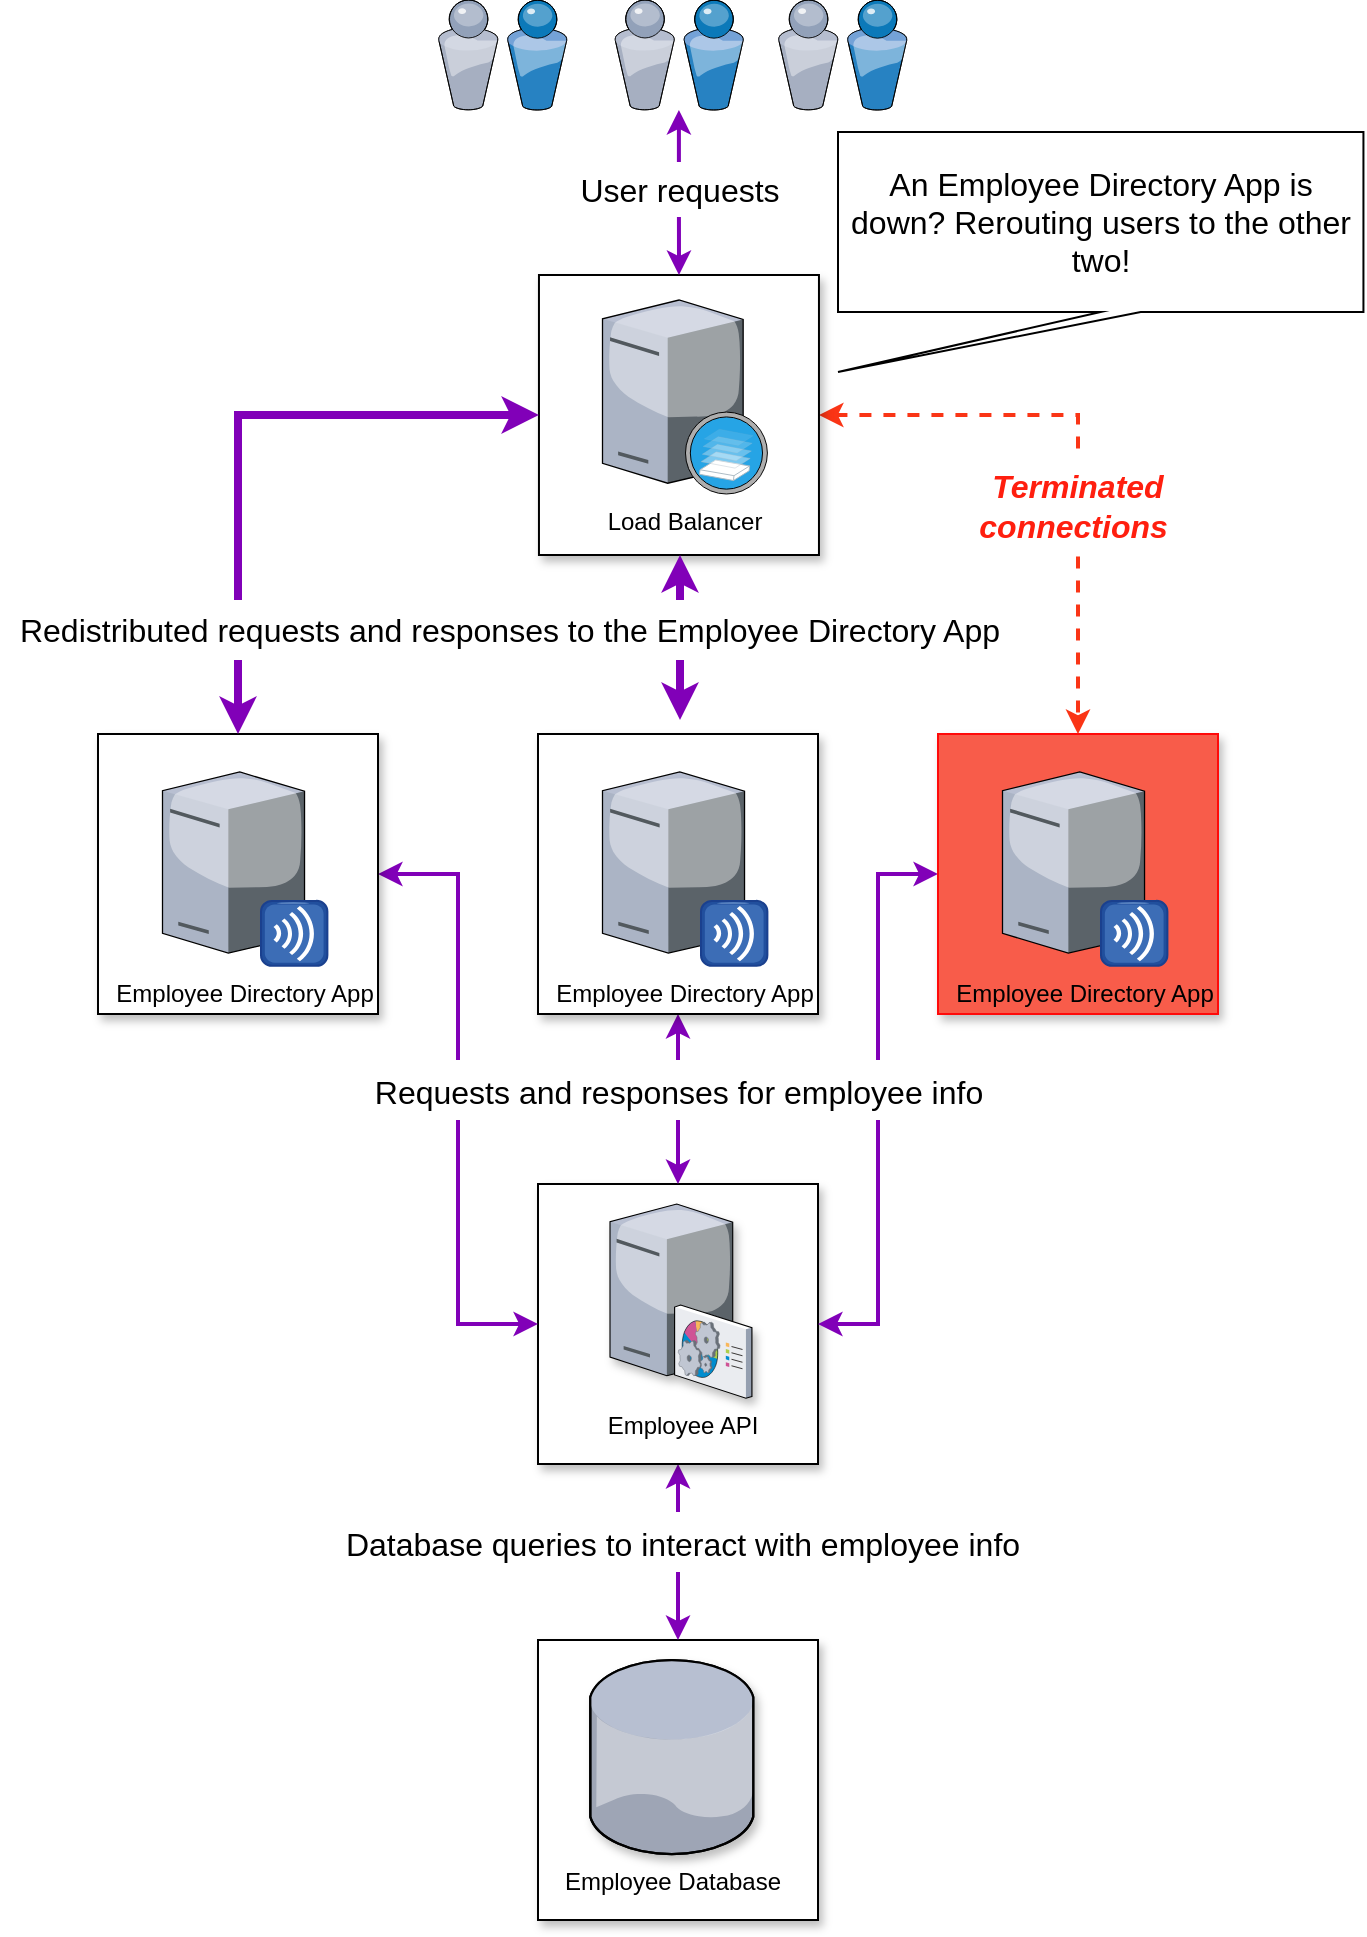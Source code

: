 <mxfile version="12.7.9" type="device"><diagram name="Page-1" id="822b0af5-4adb-64df-f703-e8dfc1f81529"><mxGraphModel dx="1422" dy="1601" grid="1" gridSize="10" guides="1" tooltips="1" connect="1" arrows="1" fold="1" page="1" pageScale="1" pageWidth="1100" pageHeight="850" background="#ffffff" math="0" shadow="0"><root><mxCell id="0"/><mxCell id="1" parent="0"/><mxCell id="ErdELr6UjaZi0dBnIGxg-6" value="" style="rounded=0;whiteSpace=wrap;html=1;shadow=1;strokeColor=#000000;fillColor=#ffffff;labelPosition=center;verticalLabelPosition=bottom;align=center;verticalAlign=top;" parent="1" vertex="1"><mxGeometry x="350" y="520" width="140" height="140" as="geometry"/></mxCell><mxCell id="ErdELr6UjaZi0dBnIGxg-11" style="edgeStyle=orthogonalEdgeStyle;rounded=0;orthogonalLoop=1;jettySize=auto;html=1;entryX=0.5;entryY=0;entryDx=0;entryDy=0;startArrow=classic;startFill=1;strokeWidth=2;fillColor=#e1d5e7;strokeColor=#8100B8;" parent="1" source="ErdELr6UjaZi0dBnIGxg-5" target="ErdELr6UjaZi0dBnIGxg-6" edge="1"><mxGeometry relative="1" as="geometry"/></mxCell><mxCell id="ErdELr6UjaZi0dBnIGxg-5" value="" style="rounded=0;whiteSpace=wrap;html=1;shadow=1;strokeColor=#000000;fillColor=#ffffff;labelPosition=center;verticalLabelPosition=bottom;align=center;verticalAlign=top;" parent="1" vertex="1"><mxGeometry x="350" y="292" width="140" height="140" as="geometry"/></mxCell><mxCell id="ErdELr6UjaZi0dBnIGxg-10" style="edgeStyle=orthogonalEdgeStyle;rounded=0;orthogonalLoop=1;jettySize=auto;html=1;entryX=0.5;entryY=0;entryDx=0;entryDy=0;startArrow=classic;startFill=1;fillColor=#e1d5e7;strokeColor=#8100B8;strokeWidth=2;" parent="1" source="ErdELr6UjaZi0dBnIGxg-1" target="ErdELr6UjaZi0dBnIGxg-5" edge="1"><mxGeometry relative="1" as="geometry"/></mxCell><mxCell id="ErdELr6UjaZi0dBnIGxg-1" value="" style="rounded=0;whiteSpace=wrap;html=1;shadow=1;strokeColor=#000000;fillColor=#ffffff;labelPosition=center;verticalLabelPosition=bottom;align=center;verticalAlign=top;" parent="1" vertex="1"><mxGeometry x="350" y="67" width="140" height="140" as="geometry"/></mxCell><mxCell id="ErdELr6UjaZi0dBnIGxg-2" value="Employee Database" style="verticalLabelPosition=bottom;aspect=fixed;html=1;verticalAlign=top;strokeColor=none;align=center;outlineConnect=0;shape=mxgraph.citrix.database;shadow=1;fontFamily=Helvetica;fontSize=12;fontColor=#000000;fillColor=#ffffff;" parent="1" vertex="1"><mxGeometry x="376.05" y="530" width="82.45" height="97" as="geometry"/></mxCell><mxCell id="ErdELr6UjaZi0dBnIGxg-3" value="Employee API" style="verticalLabelPosition=bottom;aspect=fixed;html=1;verticalAlign=top;strokeColor=none;align=center;outlineConnect=0;shape=mxgraph.citrix.command_center;shadow=1;fontFamily=Helvetica;fontSize=12;fontColor=#000000;fillColor=#ffffff;" parent="1" vertex="1"><mxGeometry x="386" y="302" width="71" height="97" as="geometry"/></mxCell><mxCell id="ErdELr6UjaZi0dBnIGxg-4" value="Employee Directory App" style="verticalLabelPosition=bottom;aspect=fixed;html=1;verticalAlign=top;strokeColor=none;align=center;outlineConnect=0;shape=mxgraph.citrix.merchandising_server;fontFamily=Helvetica;fontSize=12;fontColor=#000000;fillColor=#ffffff;" parent="1" vertex="1"><mxGeometry x="382.25" y="86" width="82.45" height="97" as="geometry"/></mxCell><mxCell id="ErdELr6UjaZi0dBnIGxg-12" style="edgeStyle=orthogonalEdgeStyle;rounded=0;orthogonalLoop=1;jettySize=auto;html=1;entryX=1;entryY=0.5;entryDx=0;entryDy=0;startArrow=classic;startFill=1;fillColor=#e1d5e7;strokeColor=#8100B8;strokeWidth=2;" parent="1" source="ErdELr6UjaZi0dBnIGxg-13" target="ErdELr6UjaZi0dBnIGxg-5" edge="1"><mxGeometry relative="1" as="geometry"><mxPoint x="620" y="265" as="targetPoint"/></mxGeometry></mxCell><mxCell id="ErdELr6UjaZi0dBnIGxg-13" value="" style="rounded=0;whiteSpace=wrap;html=1;shadow=1;strokeColor=#FF0A0A;fillColor=#F85C4A;labelPosition=center;verticalLabelPosition=bottom;align=center;verticalAlign=top;" parent="1" vertex="1"><mxGeometry x="550" y="67" width="140" height="140" as="geometry"/></mxCell><mxCell id="ErdELr6UjaZi0dBnIGxg-14" value="Employee Directory App" style="verticalLabelPosition=bottom;aspect=fixed;html=1;verticalAlign=top;strokeColor=none;align=center;outlineConnect=0;shape=mxgraph.citrix.merchandising_server;fontFamily=Helvetica;fontSize=12;fontColor=#000000;fillColor=#ffffff;" parent="1" vertex="1"><mxGeometry x="582.25" y="86" width="82.45" height="97" as="geometry"/></mxCell><mxCell id="ErdELr6UjaZi0dBnIGxg-15" style="edgeStyle=orthogonalEdgeStyle;rounded=0;orthogonalLoop=1;jettySize=auto;html=1;entryX=0;entryY=0.5;entryDx=0;entryDy=0;startArrow=classic;startFill=1;fillColor=#e1d5e7;strokeColor=#8100B8;strokeWidth=2;" parent="1" source="ErdELr6UjaZi0dBnIGxg-16" target="ErdELr6UjaZi0dBnIGxg-5" edge="1"><mxGeometry relative="1" as="geometry"><mxPoint x="70" y="335.0" as="targetPoint"/></mxGeometry></mxCell><mxCell id="ErdELr6UjaZi0dBnIGxg-16" value="" style="rounded=0;whiteSpace=wrap;html=1;shadow=1;strokeColor=#000000;fillColor=#ffffff;labelPosition=center;verticalLabelPosition=bottom;align=center;verticalAlign=top;" parent="1" vertex="1"><mxGeometry x="130" y="67" width="140" height="140" as="geometry"/></mxCell><mxCell id="ErdELr6UjaZi0dBnIGxg-17" value="Employee Directory App" style="verticalLabelPosition=bottom;aspect=fixed;html=1;verticalAlign=top;strokeColor=none;align=center;outlineConnect=0;shape=mxgraph.citrix.merchandising_server;fontFamily=Helvetica;fontSize=12;fontColor=#000000;fillColor=#ffffff;" parent="1" vertex="1"><mxGeometry x="162.25" y="86" width="82.45" height="97" as="geometry"/></mxCell><mxCell id="ErdELr6UjaZi0dBnIGxg-25" style="edgeStyle=orthogonalEdgeStyle;rounded=0;orthogonalLoop=1;jettySize=auto;html=1;entryX=0.5;entryY=0;entryDx=0;entryDy=0;startArrow=classic;startFill=1;strokeColor=#FA3516;strokeWidth=2;fontSize=21;dashed=1;fillColor=#f8cecc;" parent="1" source="ErdELr6UjaZi0dBnIGxg-18" target="ErdELr6UjaZi0dBnIGxg-13" edge="1"><mxGeometry relative="1" as="geometry"/></mxCell><mxCell id="ErdELr6UjaZi0dBnIGxg-18" value="" style="rounded=0;whiteSpace=wrap;html=1;shadow=1;strokeColor=#000000;fillColor=#ffffff;labelPosition=center;verticalLabelPosition=bottom;align=center;verticalAlign=top;" parent="1" vertex="1"><mxGeometry x="350.48" y="-162.5" width="140" height="140" as="geometry"/></mxCell><mxCell id="ErdELr6UjaZi0dBnIGxg-19" value="Load Balancer" style="verticalLabelPosition=bottom;aspect=fixed;html=1;verticalAlign=top;strokeColor=none;align=center;outlineConnect=0;shape=mxgraph.citrix.xenserver;fontFamily=Helvetica;fontSize=12;fontColor=#000000;fillColor=#ffffff;" parent="1" vertex="1"><mxGeometry x="382.25" y="-150" width="82.45" height="97" as="geometry"/></mxCell><mxCell id="ErdELr6UjaZi0dBnIGxg-22" style="edgeStyle=orthogonalEdgeStyle;rounded=0;orthogonalLoop=1;jettySize=auto;html=1;entryX=0.5;entryY=0;entryDx=0;entryDy=0;startArrow=classic;startFill=1;fillColor=#e1d5e7;strokeColor=#8100B8;strokeWidth=4;exitX=0;exitY=0.5;exitDx=0;exitDy=0;" parent="1" source="ErdELr6UjaZi0dBnIGxg-18" target="ErdELr6UjaZi0dBnIGxg-16" edge="1"><mxGeometry relative="1" as="geometry"><mxPoint x="290" y="125" as="targetPoint"/><mxPoint x="210" y="-100.0" as="sourcePoint"/></mxGeometry></mxCell><mxCell id="ErdELr6UjaZi0dBnIGxg-26" value="" style="verticalLabelPosition=bottom;aspect=fixed;html=1;verticalAlign=top;strokeColor=none;align=center;outlineConnect=0;shape=mxgraph.citrix.users;fontSize=21;" parent="1" vertex="1"><mxGeometry x="300" y="-300" width="64.5" height="55" as="geometry"/></mxCell><mxCell id="ErdELr6UjaZi0dBnIGxg-31" style="edgeStyle=orthogonalEdgeStyle;rounded=0;orthogonalLoop=1;jettySize=auto;html=1;startArrow=classic;startFill=1;strokeColor=#8100B8;strokeWidth=2;fontSize=21;" parent="1" source="ErdELr6UjaZi0dBnIGxg-27" target="ErdELr6UjaZi0dBnIGxg-18" edge="1"><mxGeometry relative="1" as="geometry"/></mxCell><mxCell id="ErdELr6UjaZi0dBnIGxg-27" value="" style="verticalLabelPosition=bottom;aspect=fixed;html=1;verticalAlign=top;strokeColor=none;align=center;outlineConnect=0;shape=mxgraph.citrix.users;fontSize=21;" parent="1" vertex="1"><mxGeometry x="388.23" y="-300" width="64.5" height="55" as="geometry"/></mxCell><mxCell id="ErdELr6UjaZi0dBnIGxg-28" value="" style="verticalLabelPosition=bottom;aspect=fixed;html=1;verticalAlign=top;strokeColor=none;align=center;outlineConnect=0;shape=mxgraph.citrix.users;fontSize=21;" parent="1" vertex="1"><mxGeometry x="470" y="-300" width="64.5" height="55" as="geometry"/></mxCell><mxCell id="ErdELr6UjaZi0dBnIGxg-33" style="edgeStyle=orthogonalEdgeStyle;rounded=0;orthogonalLoop=1;jettySize=auto;html=1;startArrow=classic;startFill=1;strokeColor=#8100B8;strokeWidth=4;fontSize=21;" parent="1" edge="1"><mxGeometry relative="1" as="geometry"><mxPoint x="421" y="-22.5" as="sourcePoint"/><mxPoint x="421" y="60" as="targetPoint"/></mxGeometry></mxCell><mxCell id="ErdELr6UjaZi0dBnIGxg-34" value="An Employee Directory App is down? Rerouting users to the other two!" style="shape=callout;whiteSpace=wrap;html=1;perimeter=calloutPerimeter;fontSize=16;position2=0;" parent="1" vertex="1"><mxGeometry x="500" y="-234" width="262.72" height="120" as="geometry"/></mxCell><mxCell id="XhlzLvW0QJBd7EZF5zna-1" value="Redistributed requests and responses to the Employee Directory App" style="text;html=1;align=center;verticalAlign=middle;whiteSpace=wrap;rounded=0;fontSize=16;fillColor=#ffffff;" vertex="1" parent="1"><mxGeometry x="81" width="510" height="30" as="geometry"/></mxCell><mxCell id="XhlzLvW0QJBd7EZF5zna-2" value="User requests" style="text;html=1;align=center;verticalAlign=middle;whiteSpace=wrap;rounded=0;fontSize=16;fillColor=#ffffff;" vertex="1" parent="1"><mxGeometry x="346.27" y="-219" width="150" height="27.5" as="geometry"/></mxCell><mxCell id="XhlzLvW0QJBd7EZF5zna-3" value="Requests and responses for employee info" style="text;html=1;align=center;fontSize=16;fillColor=#ffffff;" vertex="1" parent="1"><mxGeometry x="160" y="230" width="520" height="30" as="geometry"/></mxCell><mxCell id="XhlzLvW0QJBd7EZF5zna-4" value="Database queries to interact with employee info" style="text;html=1;fontSize=16;align=center;fillColor=#ffffff;" vertex="1" parent="1"><mxGeometry x="241.5" y="456" width="360" height="30" as="geometry"/></mxCell><mxCell id="XhlzLvW0QJBd7EZF5zna-5" value="Terminated connections&amp;nbsp;" style="text;html=1;align=center;verticalAlign=middle;whiteSpace=wrap;rounded=0;fontSize=16;fillColor=#ffffff;fontColor=#FF1F0F;fontStyle=3" vertex="1" parent="1"><mxGeometry x="550" y="-72.5" width="140" height="50" as="geometry"/></mxCell></root></mxGraphModel></diagram></mxfile>